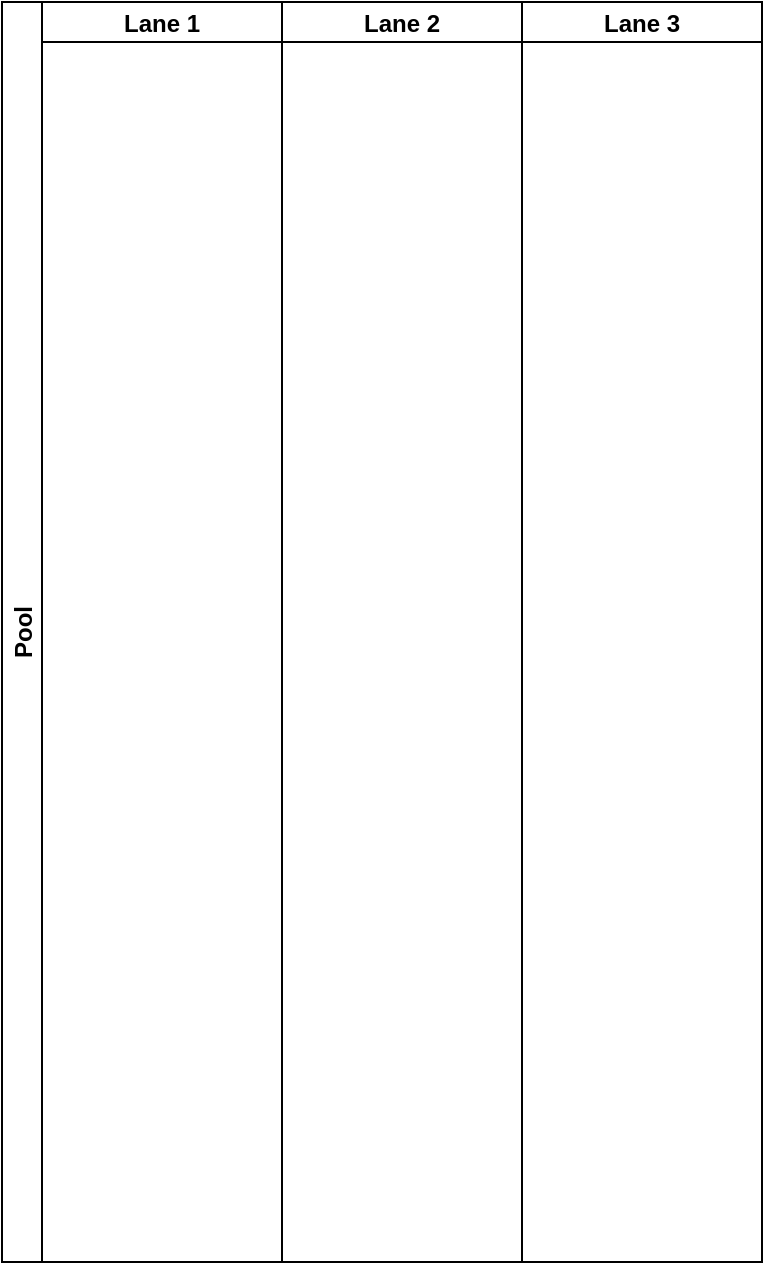 <mxfile version="21.3.8" type="github">
  <diagram name="ページ1" id="HAY_1o683OfQyKApigb7">
    <mxGraphModel dx="794" dy="484" grid="1" gridSize="10" guides="1" tooltips="1" connect="1" arrows="1" fold="1" page="1" pageScale="1" pageWidth="827" pageHeight="1169" math="0" shadow="0">
      <root>
        <mxCell id="0" />
        <mxCell id="1" parent="0" />
        <mxCell id="MxR2uMTwniyg6m4cQqe6-1" value="Pool" style="swimlane;childLayout=stackLayout;resizeParent=1;resizeParentMax=0;startSize=20;horizontal=0;horizontalStack=1;" vertex="1" parent="1">
          <mxGeometry x="220" y="10" width="380" height="630" as="geometry" />
        </mxCell>
        <mxCell id="MxR2uMTwniyg6m4cQqe6-2" value="Lane 1" style="swimlane;startSize=20;" vertex="1" parent="MxR2uMTwniyg6m4cQqe6-1">
          <mxGeometry x="20" width="120" height="630" as="geometry" />
        </mxCell>
        <mxCell id="MxR2uMTwniyg6m4cQqe6-3" value="Lane 2" style="swimlane;startSize=20;" vertex="1" parent="MxR2uMTwniyg6m4cQqe6-1">
          <mxGeometry x="140" width="120" height="630" as="geometry" />
        </mxCell>
        <mxCell id="MxR2uMTwniyg6m4cQqe6-4" value="Lane 3" style="swimlane;startSize=20;" vertex="1" parent="MxR2uMTwniyg6m4cQqe6-1">
          <mxGeometry x="260" width="120" height="630" as="geometry" />
        </mxCell>
      </root>
    </mxGraphModel>
  </diagram>
</mxfile>

